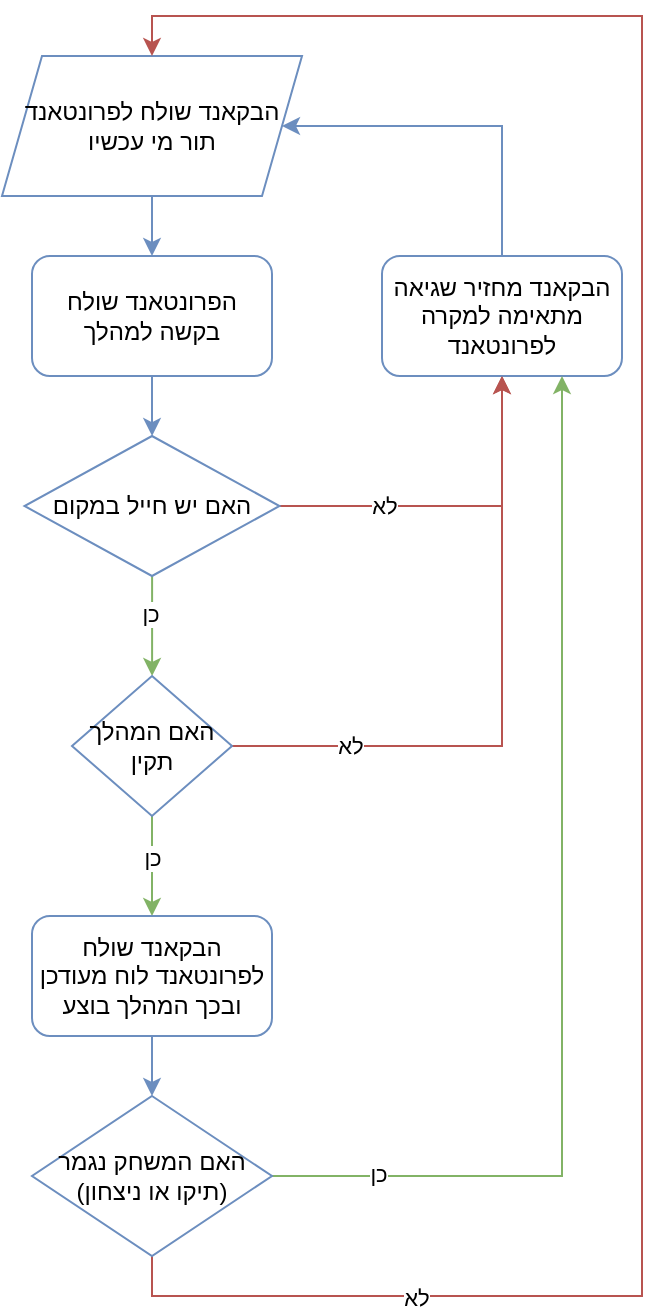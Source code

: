<mxfile version="17.2.2" type="device"><diagram id="qj5oBPAvszsSfrYSCVCN" name="Page-1"><mxGraphModel dx="677" dy="359" grid="1" gridSize="10" guides="1" tooltips="1" connect="1" arrows="1" fold="1" page="1" pageScale="1" pageWidth="850" pageHeight="1100" math="0" shadow="0"><root><mxCell id="0"/><mxCell id="1" parent="0"/><mxCell id="fK01LVB-V2PG3pXUlQaq-4" value="" style="edgeStyle=orthogonalEdgeStyle;rounded=0;orthogonalLoop=1;jettySize=auto;html=1;fillColor=#dae8fc;strokeColor=#6c8ebf;" edge="1" parent="1" source="fK01LVB-V2PG3pXUlQaq-2" target="fK01LVB-V2PG3pXUlQaq-3"><mxGeometry relative="1" as="geometry"/></mxCell><mxCell id="fK01LVB-V2PG3pXUlQaq-2" value="הבקאנד שולח לפרונטאנד &lt;br&gt;תור מי עכשיו" style="shape=parallelogram;perimeter=parallelogramPerimeter;whiteSpace=wrap;html=1;fixedSize=1;fillColor=none;strokeColor=#6c8ebf;" vertex="1" parent="1"><mxGeometry x="360" y="40" width="150" height="70" as="geometry"/></mxCell><mxCell id="fK01LVB-V2PG3pXUlQaq-6" value="" style="edgeStyle=orthogonalEdgeStyle;rounded=0;orthogonalLoop=1;jettySize=auto;html=1;fillColor=#dae8fc;strokeColor=#6c8ebf;" edge="1" parent="1" source="fK01LVB-V2PG3pXUlQaq-3" target="fK01LVB-V2PG3pXUlQaq-5"><mxGeometry relative="1" as="geometry"/></mxCell><mxCell id="fK01LVB-V2PG3pXUlQaq-3" value="הפרונטאנד שולח בקשה למהלך" style="rounded=1;whiteSpace=wrap;html=1;fillColor=none;strokeColor=#6c8ebf;" vertex="1" parent="1"><mxGeometry x="375" y="140" width="120" height="60" as="geometry"/></mxCell><mxCell id="fK01LVB-V2PG3pXUlQaq-7" style="edgeStyle=orthogonalEdgeStyle;rounded=0;orthogonalLoop=1;jettySize=auto;html=1;entryX=0.5;entryY=1;entryDx=0;entryDy=0;fillColor=#f8cecc;strokeColor=#b85450;exitX=1;exitY=0.5;exitDx=0;exitDy=0;" edge="1" parent="1" source="fK01LVB-V2PG3pXUlQaq-5" target="fK01LVB-V2PG3pXUlQaq-12"><mxGeometry relative="1" as="geometry"><mxPoint x="570" y="60" as="targetPoint"/><Array as="points"><mxPoint x="610" y="265"/></Array></mxGeometry></mxCell><mxCell id="fK01LVB-V2PG3pXUlQaq-8" value="לא" style="edgeLabel;html=1;align=center;verticalAlign=middle;resizable=0;points=[];" vertex="1" connectable="0" parent="fK01LVB-V2PG3pXUlQaq-7"><mxGeometry x="0.096" y="-4" relative="1" as="geometry"><mxPoint x="-45" y="-4" as="offset"/></mxGeometry></mxCell><mxCell id="fK01LVB-V2PG3pXUlQaq-10" value="" style="edgeStyle=orthogonalEdgeStyle;rounded=0;orthogonalLoop=1;jettySize=auto;html=1;fillColor=#d5e8d4;strokeColor=#82b366;" edge="1" parent="1" source="fK01LVB-V2PG3pXUlQaq-5"><mxGeometry relative="1" as="geometry"><mxPoint x="435" y="350" as="targetPoint"/><Array as="points"><mxPoint x="435" y="350"/><mxPoint x="435" y="350"/></Array></mxGeometry></mxCell><mxCell id="fK01LVB-V2PG3pXUlQaq-11" value="כן" style="edgeLabel;html=1;align=center;verticalAlign=middle;resizable=0;points=[];" vertex="1" connectable="0" parent="fK01LVB-V2PG3pXUlQaq-10"><mxGeometry x="-0.271" y="-1" relative="1" as="geometry"><mxPoint as="offset"/></mxGeometry></mxCell><mxCell id="fK01LVB-V2PG3pXUlQaq-5" value="האם יש חייל במקום" style="rhombus;whiteSpace=wrap;html=1;fillColor=none;strokeColor=#6c8ebf;" vertex="1" parent="1"><mxGeometry x="371.25" y="230" width="127.5" height="70" as="geometry"/></mxCell><mxCell id="fK01LVB-V2PG3pXUlQaq-13" style="edgeStyle=orthogonalEdgeStyle;rounded=0;orthogonalLoop=1;jettySize=auto;html=1;entryX=1;entryY=0.5;entryDx=0;entryDy=0;exitX=0.5;exitY=0;exitDx=0;exitDy=0;fillColor=#dae8fc;strokeColor=#6c8ebf;" edge="1" parent="1" source="fK01LVB-V2PG3pXUlQaq-12" target="fK01LVB-V2PG3pXUlQaq-2"><mxGeometry relative="1" as="geometry"><Array as="points"><mxPoint x="610" y="75"/></Array></mxGeometry></mxCell><mxCell id="fK01LVB-V2PG3pXUlQaq-12" value="הבקאנד מחזיר שגיאה מתאימה למקרה לפרונטאנד" style="rounded=1;whiteSpace=wrap;html=1;fillColor=none;strokeColor=#6c8ebf;" vertex="1" parent="1"><mxGeometry x="550" y="140" width="120" height="60" as="geometry"/></mxCell><mxCell id="fK01LVB-V2PG3pXUlQaq-15" style="edgeStyle=orthogonalEdgeStyle;rounded=0;orthogonalLoop=1;jettySize=auto;html=1;exitX=1;exitY=0.5;exitDx=0;exitDy=0;entryX=0.5;entryY=1;entryDx=0;entryDy=0;fillColor=#f8cecc;strokeColor=#b85450;" edge="1" parent="1" source="fK01LVB-V2PG3pXUlQaq-14" target="fK01LVB-V2PG3pXUlQaq-12"><mxGeometry relative="1" as="geometry"/></mxCell><mxCell id="fK01LVB-V2PG3pXUlQaq-16" value="לא" style="edgeLabel;html=1;align=center;verticalAlign=middle;resizable=0;points=[];" vertex="1" connectable="0" parent="fK01LVB-V2PG3pXUlQaq-15"><mxGeometry x="-0.634" relative="1" as="geometry"><mxPoint as="offset"/></mxGeometry></mxCell><mxCell id="fK01LVB-V2PG3pXUlQaq-18" value="" style="edgeStyle=orthogonalEdgeStyle;rounded=0;orthogonalLoop=1;jettySize=auto;html=1;fillColor=#d5e8d4;strokeColor=#82b366;" edge="1" parent="1" source="fK01LVB-V2PG3pXUlQaq-14" target="fK01LVB-V2PG3pXUlQaq-17"><mxGeometry relative="1" as="geometry"/></mxCell><mxCell id="fK01LVB-V2PG3pXUlQaq-19" value="כן" style="edgeLabel;html=1;align=center;verticalAlign=middle;resizable=0;points=[];" vertex="1" connectable="0" parent="fK01LVB-V2PG3pXUlQaq-18"><mxGeometry x="0.251" y="-1" relative="1" as="geometry"><mxPoint x="1" y="-11" as="offset"/></mxGeometry></mxCell><mxCell id="fK01LVB-V2PG3pXUlQaq-14" value="האם המהלך תקין" style="rhombus;whiteSpace=wrap;html=1;fillColor=none;strokeColor=#6c8ebf;" vertex="1" parent="1"><mxGeometry x="395" y="350" width="80" height="70" as="geometry"/></mxCell><mxCell id="fK01LVB-V2PG3pXUlQaq-21" value="" style="edgeStyle=orthogonalEdgeStyle;rounded=0;orthogonalLoop=1;jettySize=auto;html=1;fillColor=#dae8fc;strokeColor=#6c8ebf;" edge="1" parent="1" source="fK01LVB-V2PG3pXUlQaq-17" target="fK01LVB-V2PG3pXUlQaq-20"><mxGeometry relative="1" as="geometry"/></mxCell><mxCell id="fK01LVB-V2PG3pXUlQaq-17" value="הבקאנד שולח לפרונטאנד לוח מעודכן ובכך המהלך בוצע" style="rounded=1;whiteSpace=wrap;html=1;fillColor=none;strokeColor=#6c8ebf;" vertex="1" parent="1"><mxGeometry x="375" y="470" width="120" height="60" as="geometry"/></mxCell><mxCell id="fK01LVB-V2PG3pXUlQaq-23" style="edgeStyle=orthogonalEdgeStyle;rounded=0;orthogonalLoop=1;jettySize=auto;html=1;entryX=0.75;entryY=1;entryDx=0;entryDy=0;fillColor=#d5e8d4;strokeColor=#82b366;" edge="1" parent="1" source="fK01LVB-V2PG3pXUlQaq-20" target="fK01LVB-V2PG3pXUlQaq-12"><mxGeometry relative="1" as="geometry"/></mxCell><mxCell id="fK01LVB-V2PG3pXUlQaq-24" value="כן" style="edgeLabel;html=1;align=center;verticalAlign=middle;resizable=0;points=[];" vertex="1" connectable="0" parent="fK01LVB-V2PG3pXUlQaq-23"><mxGeometry x="-0.805" y="1" relative="1" as="geometry"><mxPoint as="offset"/></mxGeometry></mxCell><mxCell id="fK01LVB-V2PG3pXUlQaq-27" style="edgeStyle=orthogonalEdgeStyle;rounded=0;orthogonalLoop=1;jettySize=auto;html=1;entryX=0.5;entryY=0;entryDx=0;entryDy=0;fillColor=#f8cecc;strokeColor=#b85450;" edge="1" parent="1" source="fK01LVB-V2PG3pXUlQaq-20" target="fK01LVB-V2PG3pXUlQaq-2"><mxGeometry relative="1" as="geometry"><Array as="points"><mxPoint x="435" y="660"/><mxPoint x="680" y="660"/><mxPoint x="680" y="20"/><mxPoint x="435" y="20"/></Array></mxGeometry></mxCell><mxCell id="fK01LVB-V2PG3pXUlQaq-28" value="לא" style="edgeLabel;html=1;align=center;verticalAlign=middle;resizable=0;points=[];" vertex="1" connectable="0" parent="fK01LVB-V2PG3pXUlQaq-27"><mxGeometry x="-0.741" y="-1" relative="1" as="geometry"><mxPoint as="offset"/></mxGeometry></mxCell><mxCell id="fK01LVB-V2PG3pXUlQaq-20" value="האם המשחק נגמר&lt;br&gt;(תיקו או ניצחון)" style="rhombus;whiteSpace=wrap;html=1;fillColor=none;strokeColor=#6c8ebf;" vertex="1" parent="1"><mxGeometry x="375" y="560" width="120" height="80" as="geometry"/></mxCell></root></mxGraphModel></diagram></mxfile>
